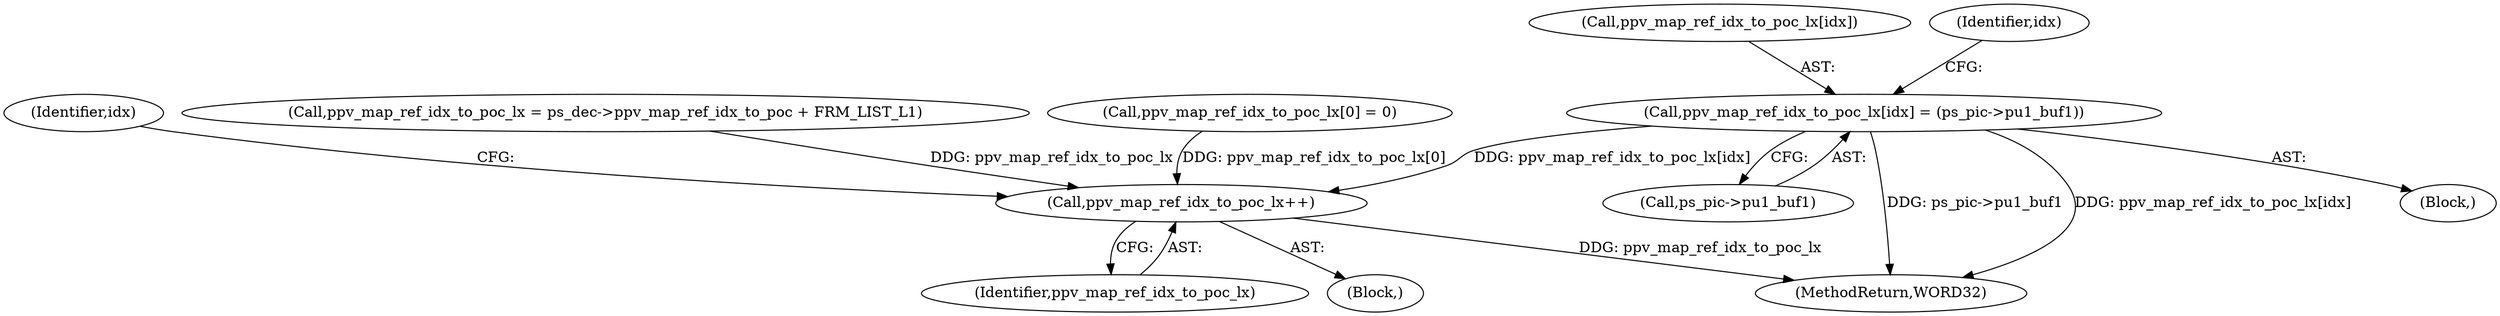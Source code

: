digraph "0_Android_943323f1d9d3dd5c2634deb26cbe72343ca6b3db_0@array" {
"1000521" [label="(Call,ppv_map_ref_idx_to_poc_lx[idx] = (ps_pic->pu1_buf1))"];
"1000540" [label="(Call,ppv_map_ref_idx_to_poc_lx++)"];
"1000544" [label="(Identifier,idx)"];
"1000540" [label="(Call,ppv_map_ref_idx_to_poc_lx++)"];
"1000541" [label="(Identifier,ppv_map_ref_idx_to_poc_lx)"];
"1000522" [label="(Call,ppv_map_ref_idx_to_poc_lx[idx])"];
"1000525" [label="(Call,ps_pic->pu1_buf1)"];
"1001235" [label="(MethodReturn,WORD32)"];
"1000511" [label="(Block,)"];
"1000521" [label="(Call,ppv_map_ref_idx_to_poc_lx[idx] = (ps_pic->pu1_buf1))"];
"1000528" [label="(Call,ppv_map_ref_idx_to_poc_lx = ps_dec->ppv_map_ref_idx_to_poc + FRM_LIST_L1)"];
"1000510" [label="(Identifier,idx)"];
"1000535" [label="(Call,ppv_map_ref_idx_to_poc_lx[0] = 0)"];
"1000478" [label="(Block,)"];
"1000521" -> "1000511"  [label="AST: "];
"1000521" -> "1000525"  [label="CFG: "];
"1000522" -> "1000521"  [label="AST: "];
"1000525" -> "1000521"  [label="AST: "];
"1000510" -> "1000521"  [label="CFG: "];
"1000521" -> "1001235"  [label="DDG: ps_pic->pu1_buf1"];
"1000521" -> "1001235"  [label="DDG: ppv_map_ref_idx_to_poc_lx[idx]"];
"1000521" -> "1000540"  [label="DDG: ppv_map_ref_idx_to_poc_lx[idx]"];
"1000540" -> "1000478"  [label="AST: "];
"1000540" -> "1000541"  [label="CFG: "];
"1000541" -> "1000540"  [label="AST: "];
"1000544" -> "1000540"  [label="CFG: "];
"1000540" -> "1001235"  [label="DDG: ppv_map_ref_idx_to_poc_lx"];
"1000535" -> "1000540"  [label="DDG: ppv_map_ref_idx_to_poc_lx[0]"];
"1000528" -> "1000540"  [label="DDG: ppv_map_ref_idx_to_poc_lx"];
}
